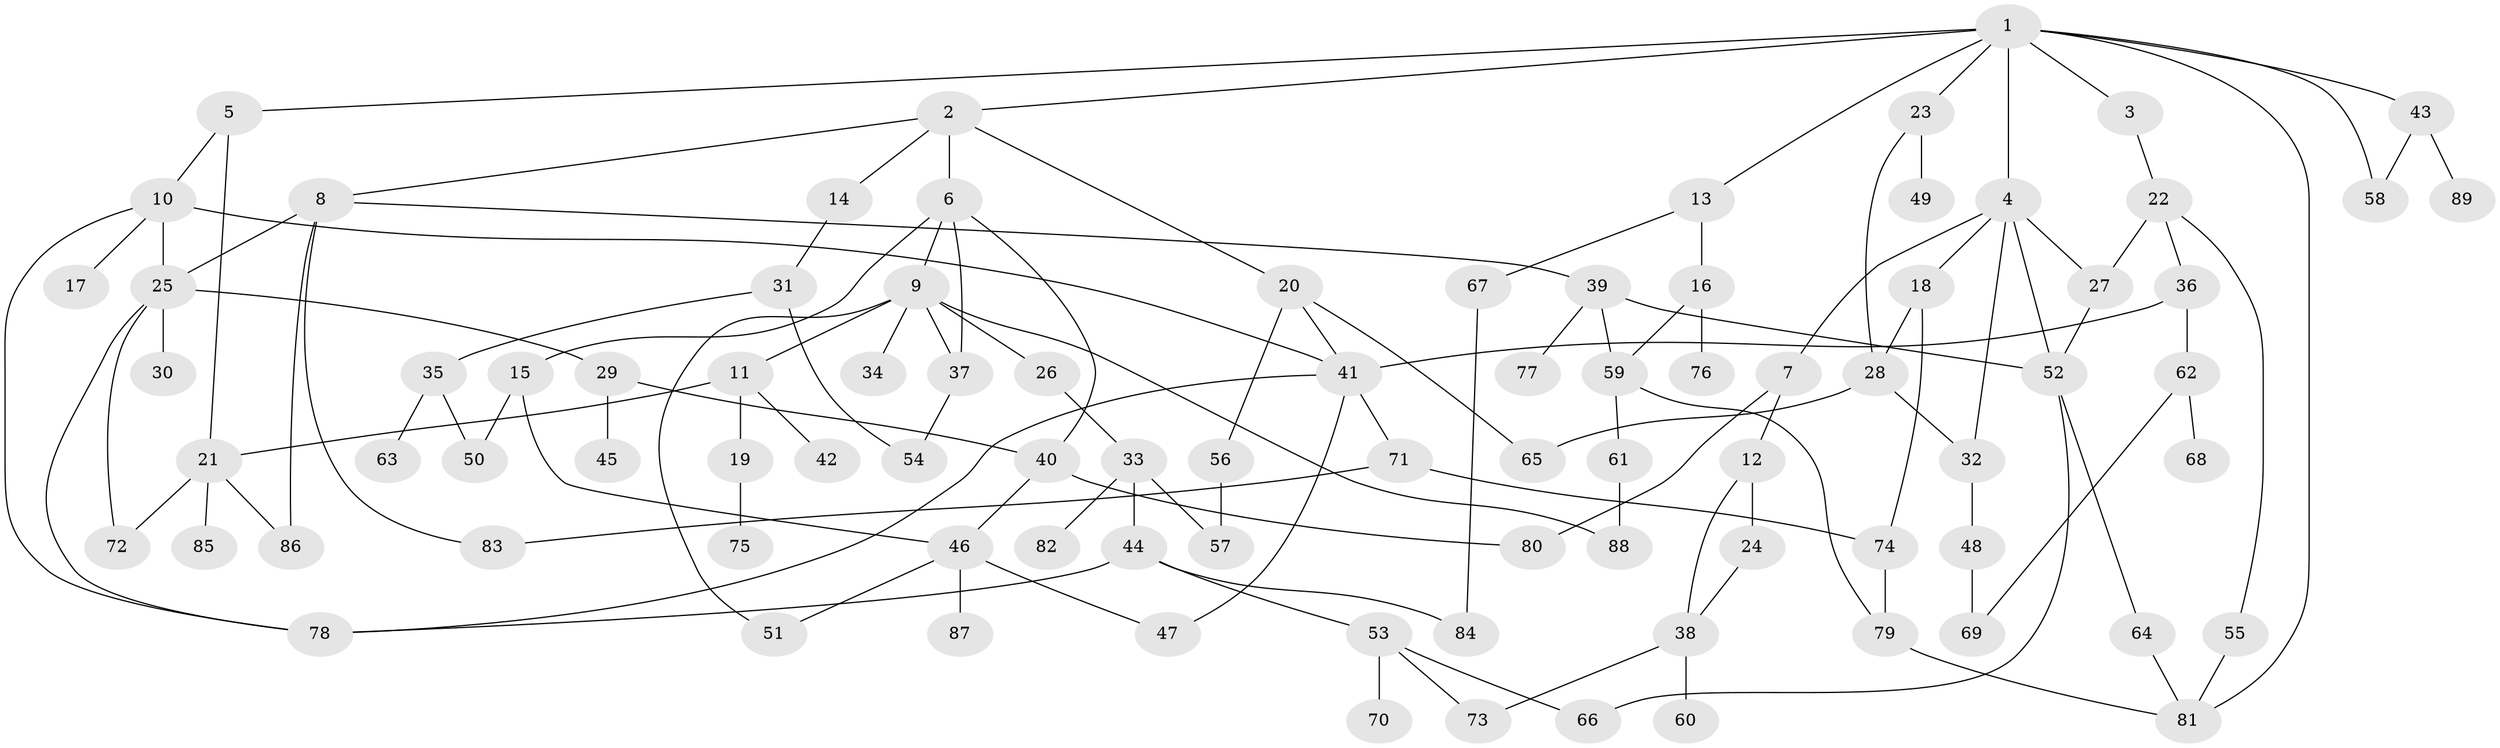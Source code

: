// Generated by graph-tools (version 1.1) at 2025/10/02/27/25 16:10:54]
// undirected, 89 vertices, 126 edges
graph export_dot {
graph [start="1"]
  node [color=gray90,style=filled];
  1;
  2;
  3;
  4;
  5;
  6;
  7;
  8;
  9;
  10;
  11;
  12;
  13;
  14;
  15;
  16;
  17;
  18;
  19;
  20;
  21;
  22;
  23;
  24;
  25;
  26;
  27;
  28;
  29;
  30;
  31;
  32;
  33;
  34;
  35;
  36;
  37;
  38;
  39;
  40;
  41;
  42;
  43;
  44;
  45;
  46;
  47;
  48;
  49;
  50;
  51;
  52;
  53;
  54;
  55;
  56;
  57;
  58;
  59;
  60;
  61;
  62;
  63;
  64;
  65;
  66;
  67;
  68;
  69;
  70;
  71;
  72;
  73;
  74;
  75;
  76;
  77;
  78;
  79;
  80;
  81;
  82;
  83;
  84;
  85;
  86;
  87;
  88;
  89;
  1 -- 2;
  1 -- 3;
  1 -- 4;
  1 -- 5;
  1 -- 13;
  1 -- 23;
  1 -- 43;
  1 -- 58;
  1 -- 81;
  2 -- 6;
  2 -- 8;
  2 -- 14;
  2 -- 20;
  3 -- 22;
  4 -- 7;
  4 -- 18;
  4 -- 32;
  4 -- 52;
  4 -- 27;
  5 -- 10;
  5 -- 21;
  6 -- 9;
  6 -- 15;
  6 -- 37;
  6 -- 40;
  7 -- 12;
  7 -- 80;
  8 -- 39;
  8 -- 25;
  8 -- 86;
  8 -- 83;
  9 -- 11;
  9 -- 26;
  9 -- 34;
  9 -- 51;
  9 -- 37;
  9 -- 88;
  10 -- 17;
  10 -- 25;
  10 -- 41;
  10 -- 78;
  11 -- 19;
  11 -- 42;
  11 -- 21;
  12 -- 24;
  12 -- 38;
  13 -- 16;
  13 -- 67;
  14 -- 31;
  15 -- 50;
  15 -- 46;
  16 -- 59;
  16 -- 76;
  18 -- 28;
  18 -- 74;
  19 -- 75;
  20 -- 56;
  20 -- 65;
  20 -- 41;
  21 -- 72;
  21 -- 85;
  21 -- 86;
  22 -- 27;
  22 -- 36;
  22 -- 55;
  23 -- 49;
  23 -- 28;
  24 -- 38;
  25 -- 29;
  25 -- 30;
  25 -- 78;
  25 -- 72;
  26 -- 33;
  27 -- 52;
  28 -- 65;
  28 -- 32;
  29 -- 40;
  29 -- 45;
  31 -- 35;
  31 -- 54;
  32 -- 48;
  33 -- 44;
  33 -- 82;
  33 -- 57;
  35 -- 63;
  35 -- 50;
  36 -- 41;
  36 -- 62;
  37 -- 54;
  38 -- 60;
  38 -- 73;
  39 -- 77;
  39 -- 52;
  39 -- 59;
  40 -- 46;
  40 -- 80;
  41 -- 47;
  41 -- 71;
  41 -- 78;
  43 -- 89;
  43 -- 58;
  44 -- 53;
  44 -- 78;
  44 -- 84;
  46 -- 87;
  46 -- 47;
  46 -- 51;
  48 -- 69;
  52 -- 64;
  52 -- 66;
  53 -- 66;
  53 -- 70;
  53 -- 73;
  55 -- 81;
  56 -- 57;
  59 -- 61;
  59 -- 79;
  61 -- 88;
  62 -- 68;
  62 -- 69;
  64 -- 81;
  67 -- 84;
  71 -- 74;
  71 -- 83;
  74 -- 79;
  79 -- 81;
}
